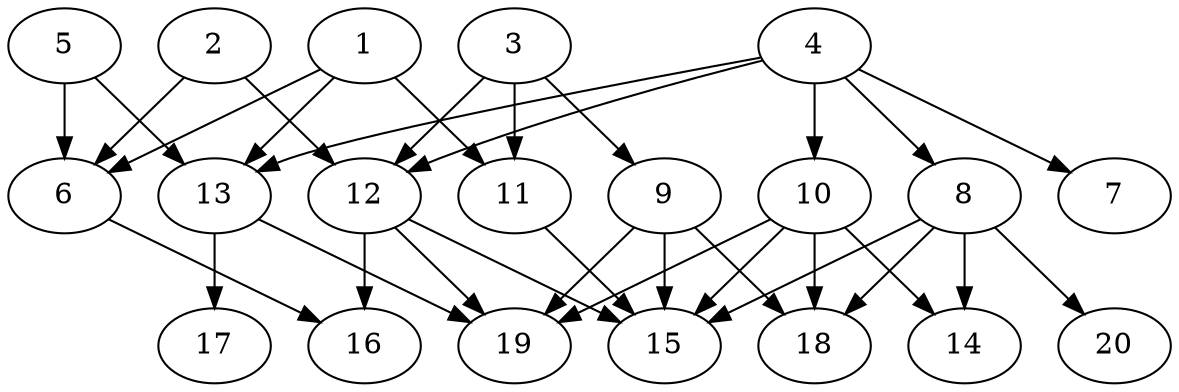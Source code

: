 // DAG automatically generated by daggen at Wed Jul 24 21:21:55 2019
// ./daggen --dot -n 20 --ccr 0.4 --fat 0.8 --regular 0.5 --density 0.6 --mindata 5242880 --maxdata 52428800 
digraph G {
  1 [size="46113280", alpha="0.09", expect_size="18445312"] 
  1 -> 6 [size ="18445312"]
  1 -> 11 [size ="18445312"]
  1 -> 13 [size ="18445312"]
  2 [size="92426240", alpha="0.13", expect_size="36970496"] 
  2 -> 6 [size ="36970496"]
  2 -> 12 [size ="36970496"]
  3 [size="33382400", alpha="0.09", expect_size="13352960"] 
  3 -> 9 [size ="13352960"]
  3 -> 11 [size ="13352960"]
  3 -> 12 [size ="13352960"]
  4 [size="18585600", alpha="0.05", expect_size="7434240"] 
  4 -> 7 [size ="7434240"]
  4 -> 8 [size ="7434240"]
  4 -> 10 [size ="7434240"]
  4 -> 12 [size ="7434240"]
  4 -> 13 [size ="7434240"]
  5 [size="14556160", alpha="0.13", expect_size="5822464"] 
  5 -> 6 [size ="5822464"]
  5 -> 13 [size ="5822464"]
  6 [size="83921920", alpha="0.16", expect_size="33568768"] 
  6 -> 16 [size ="33568768"]
  7 [size="127838720", alpha="0.11", expect_size="51135488"] 
  8 [size="45368320", alpha="0.12", expect_size="18147328"] 
  8 -> 14 [size ="18147328"]
  8 -> 15 [size ="18147328"]
  8 -> 18 [size ="18147328"]
  8 -> 20 [size ="18147328"]
  9 [size="86359040", alpha="0.16", expect_size="34543616"] 
  9 -> 15 [size ="34543616"]
  9 -> 18 [size ="34543616"]
  9 -> 19 [size ="34543616"]
  10 [size="121405440", alpha="0.04", expect_size="48562176"] 
  10 -> 14 [size ="48562176"]
  10 -> 15 [size ="48562176"]
  10 -> 18 [size ="48562176"]
  10 -> 19 [size ="48562176"]
  11 [size="114001920", alpha="0.15", expect_size="45600768"] 
  11 -> 15 [size ="45600768"]
  12 [size="48396800", alpha="0.10", expect_size="19358720"] 
  12 -> 15 [size ="19358720"]
  12 -> 16 [size ="19358720"]
  12 -> 19 [size ="19358720"]
  13 [size="127925760", alpha="0.10", expect_size="51170304"] 
  13 -> 17 [size ="51170304"]
  13 -> 19 [size ="51170304"]
  14 [size="62791680", alpha="0.08", expect_size="25116672"] 
  15 [size="90585600", alpha="0.04", expect_size="36234240"] 
  16 [size="51955200", alpha="0.11", expect_size="20782080"] 
  17 [size="26050560", alpha="0.20", expect_size="10420224"] 
  18 [size="89779200", alpha="0.08", expect_size="35911680"] 
  19 [size="42716160", alpha="0.13", expect_size="17086464"] 
  20 [size="21847040", alpha="0.19", expect_size="8738816"] 
}
